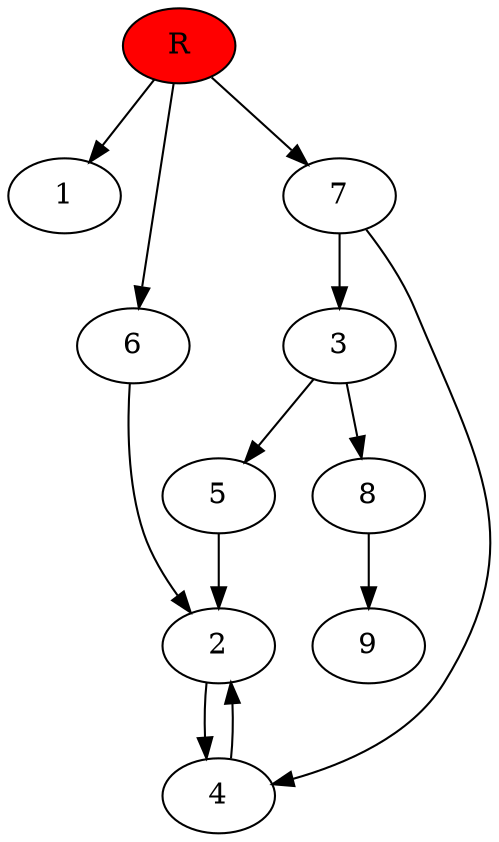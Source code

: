digraph prb39423 {
	1
	2
	3
	4
	5
	6
	7
	8
	R [fillcolor="#ff0000" style=filled]
	2 -> 4
	3 -> 5
	3 -> 8
	4 -> 2
	5 -> 2
	6 -> 2
	7 -> 3
	7 -> 4
	8 -> 9
	R -> 1
	R -> 6
	R -> 7
}
